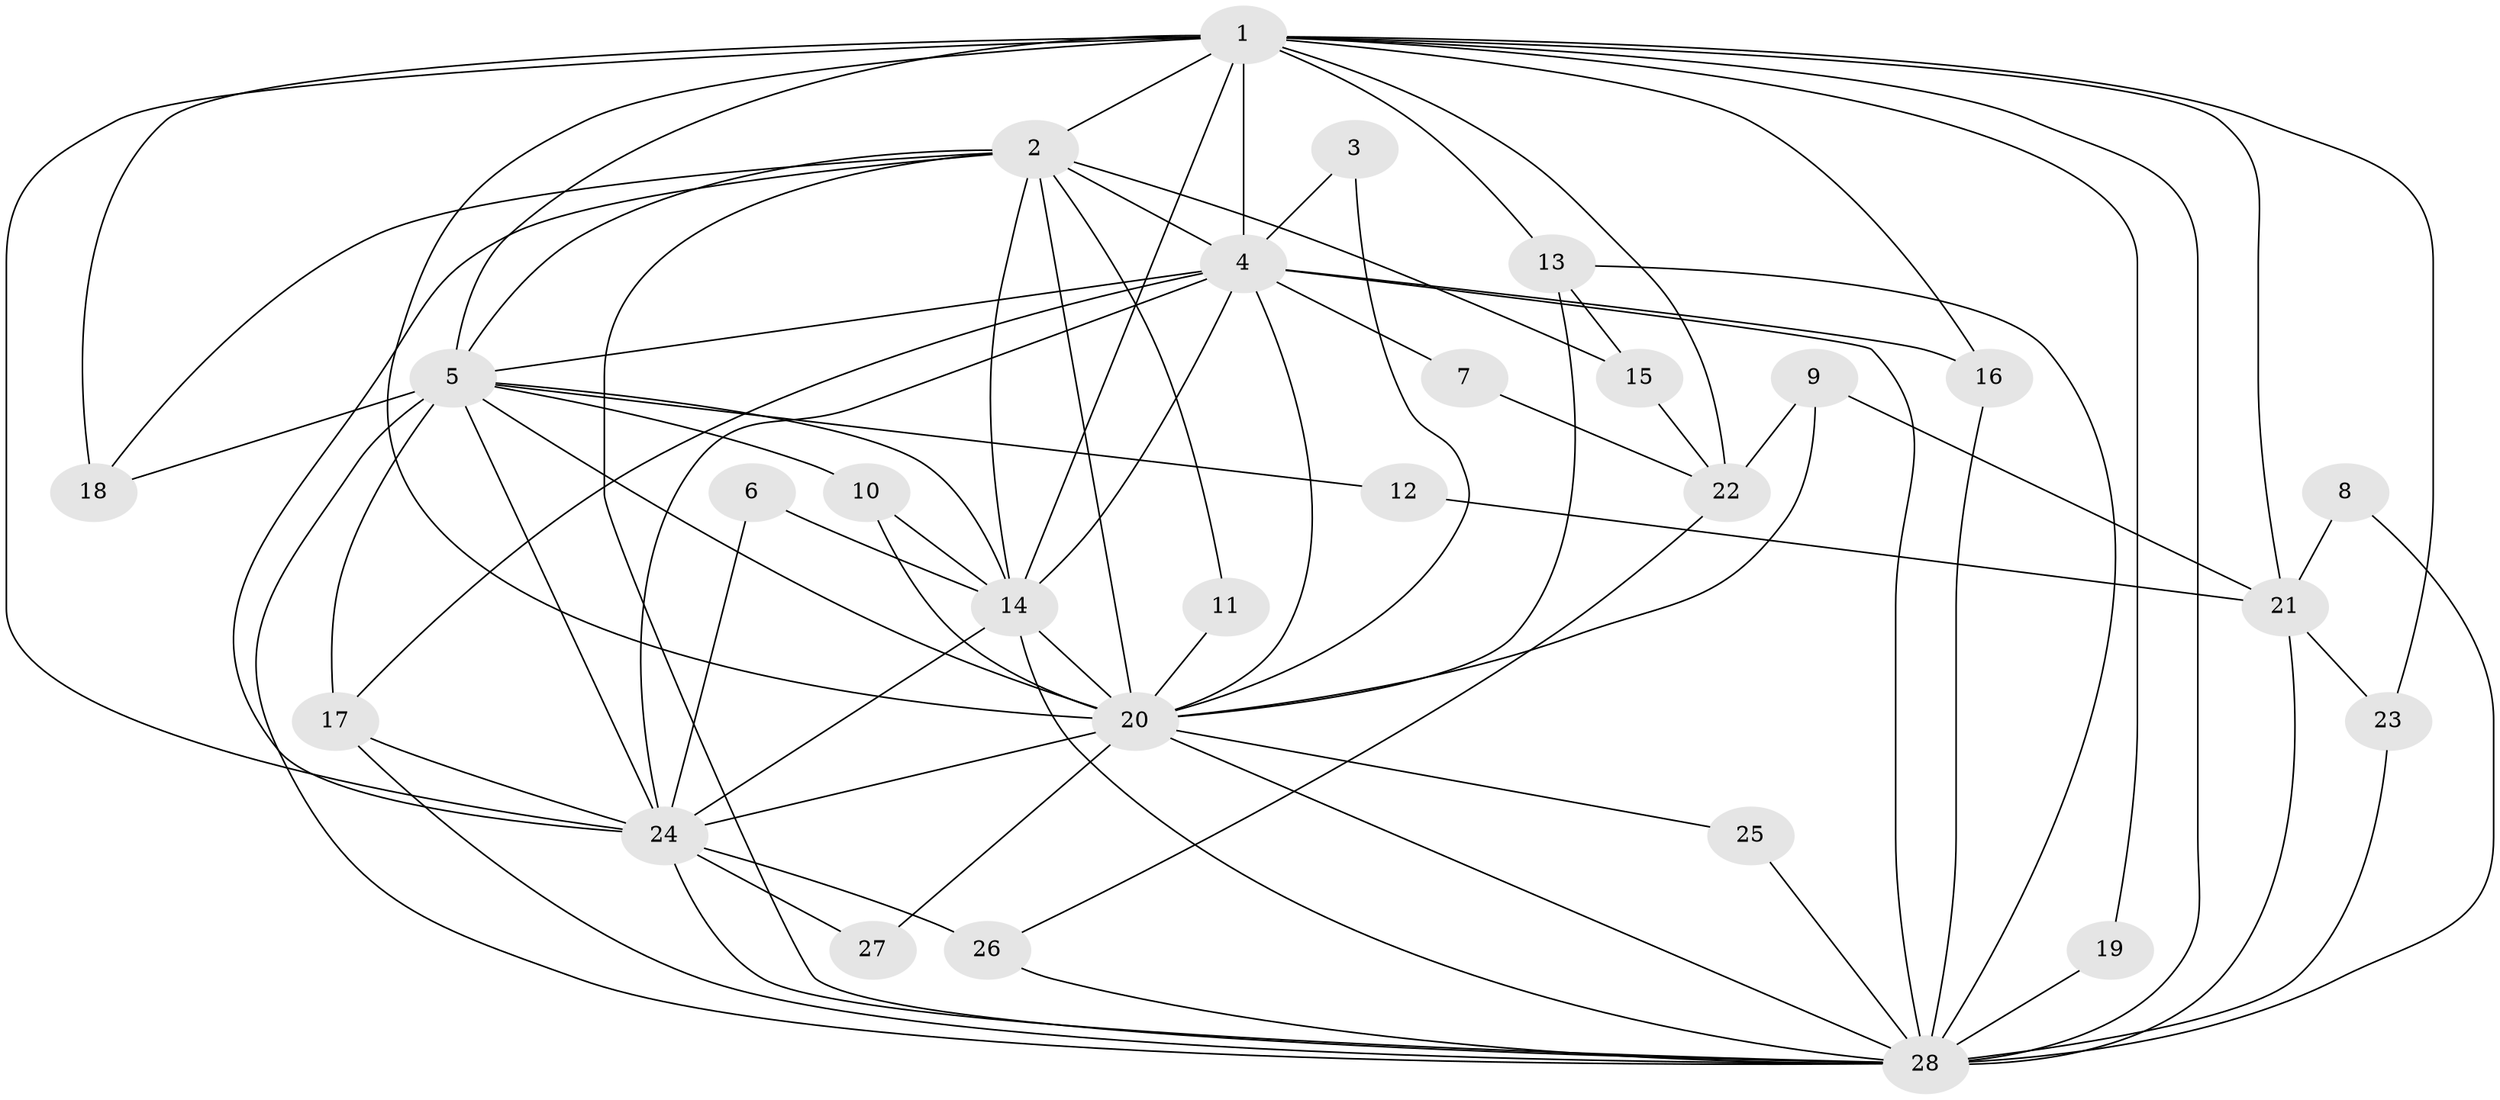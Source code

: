 // original degree distribution, {13: 0.03076923076923077, 16: 0.015384615384615385, 22: 0.03076923076923077, 18: 0.03076923076923077, 14: 0.015384615384615385, 17: 0.03076923076923077, 8: 0.015384615384615385, 2: 0.6, 4: 0.07692307692307693, 3: 0.13846153846153847, 7: 0.015384615384615385}
// Generated by graph-tools (version 1.1) at 2025/36/03/04/25 23:36:37]
// undirected, 28 vertices, 77 edges
graph export_dot {
  node [color=gray90,style=filled];
  1;
  2;
  3;
  4;
  5;
  6;
  7;
  8;
  9;
  10;
  11;
  12;
  13;
  14;
  15;
  16;
  17;
  18;
  19;
  20;
  21;
  22;
  23;
  24;
  25;
  26;
  27;
  28;
  1 -- 2 [weight=4.0];
  1 -- 4 [weight=4.0];
  1 -- 5 [weight=3.0];
  1 -- 13 [weight=2.0];
  1 -- 14 [weight=3.0];
  1 -- 16 [weight=1.0];
  1 -- 18 [weight=1.0];
  1 -- 19 [weight=1.0];
  1 -- 20 [weight=4.0];
  1 -- 21 [weight=2.0];
  1 -- 22 [weight=3.0];
  1 -- 23 [weight=2.0];
  1 -- 24 [weight=3.0];
  1 -- 28 [weight=4.0];
  2 -- 4 [weight=1.0];
  2 -- 5 [weight=1.0];
  2 -- 11 [weight=1.0];
  2 -- 14 [weight=2.0];
  2 -- 15 [weight=1.0];
  2 -- 18 [weight=1.0];
  2 -- 20 [weight=2.0];
  2 -- 24 [weight=2.0];
  2 -- 28 [weight=1.0];
  3 -- 4 [weight=1.0];
  3 -- 20 [weight=1.0];
  4 -- 5 [weight=2.0];
  4 -- 7 [weight=1.0];
  4 -- 14 [weight=1.0];
  4 -- 16 [weight=2.0];
  4 -- 17 [weight=1.0];
  4 -- 20 [weight=1.0];
  4 -- 24 [weight=1.0];
  4 -- 28 [weight=2.0];
  5 -- 10 [weight=1.0];
  5 -- 12 [weight=1.0];
  5 -- 14 [weight=2.0];
  5 -- 17 [weight=1.0];
  5 -- 18 [weight=2.0];
  5 -- 20 [weight=2.0];
  5 -- 24 [weight=2.0];
  5 -- 28 [weight=1.0];
  6 -- 14 [weight=1.0];
  6 -- 24 [weight=1.0];
  7 -- 22 [weight=1.0];
  8 -- 21 [weight=1.0];
  8 -- 28 [weight=1.0];
  9 -- 20 [weight=1.0];
  9 -- 21 [weight=1.0];
  9 -- 22 [weight=1.0];
  10 -- 14 [weight=1.0];
  10 -- 20 [weight=1.0];
  11 -- 20 [weight=1.0];
  12 -- 21 [weight=1.0];
  13 -- 15 [weight=1.0];
  13 -- 20 [weight=2.0];
  13 -- 28 [weight=1.0];
  14 -- 20 [weight=1.0];
  14 -- 24 [weight=2.0];
  14 -- 28 [weight=1.0];
  15 -- 22 [weight=1.0];
  16 -- 28 [weight=1.0];
  17 -- 24 [weight=1.0];
  17 -- 28 [weight=1.0];
  19 -- 28 [weight=2.0];
  20 -- 24 [weight=1.0];
  20 -- 25 [weight=1.0];
  20 -- 27 [weight=2.0];
  20 -- 28 [weight=1.0];
  21 -- 23 [weight=1.0];
  21 -- 28 [weight=1.0];
  22 -- 26 [weight=1.0];
  23 -- 28 [weight=1.0];
  24 -- 26 [weight=1.0];
  24 -- 27 [weight=1.0];
  24 -- 28 [weight=2.0];
  25 -- 28 [weight=1.0];
  26 -- 28 [weight=1.0];
}
